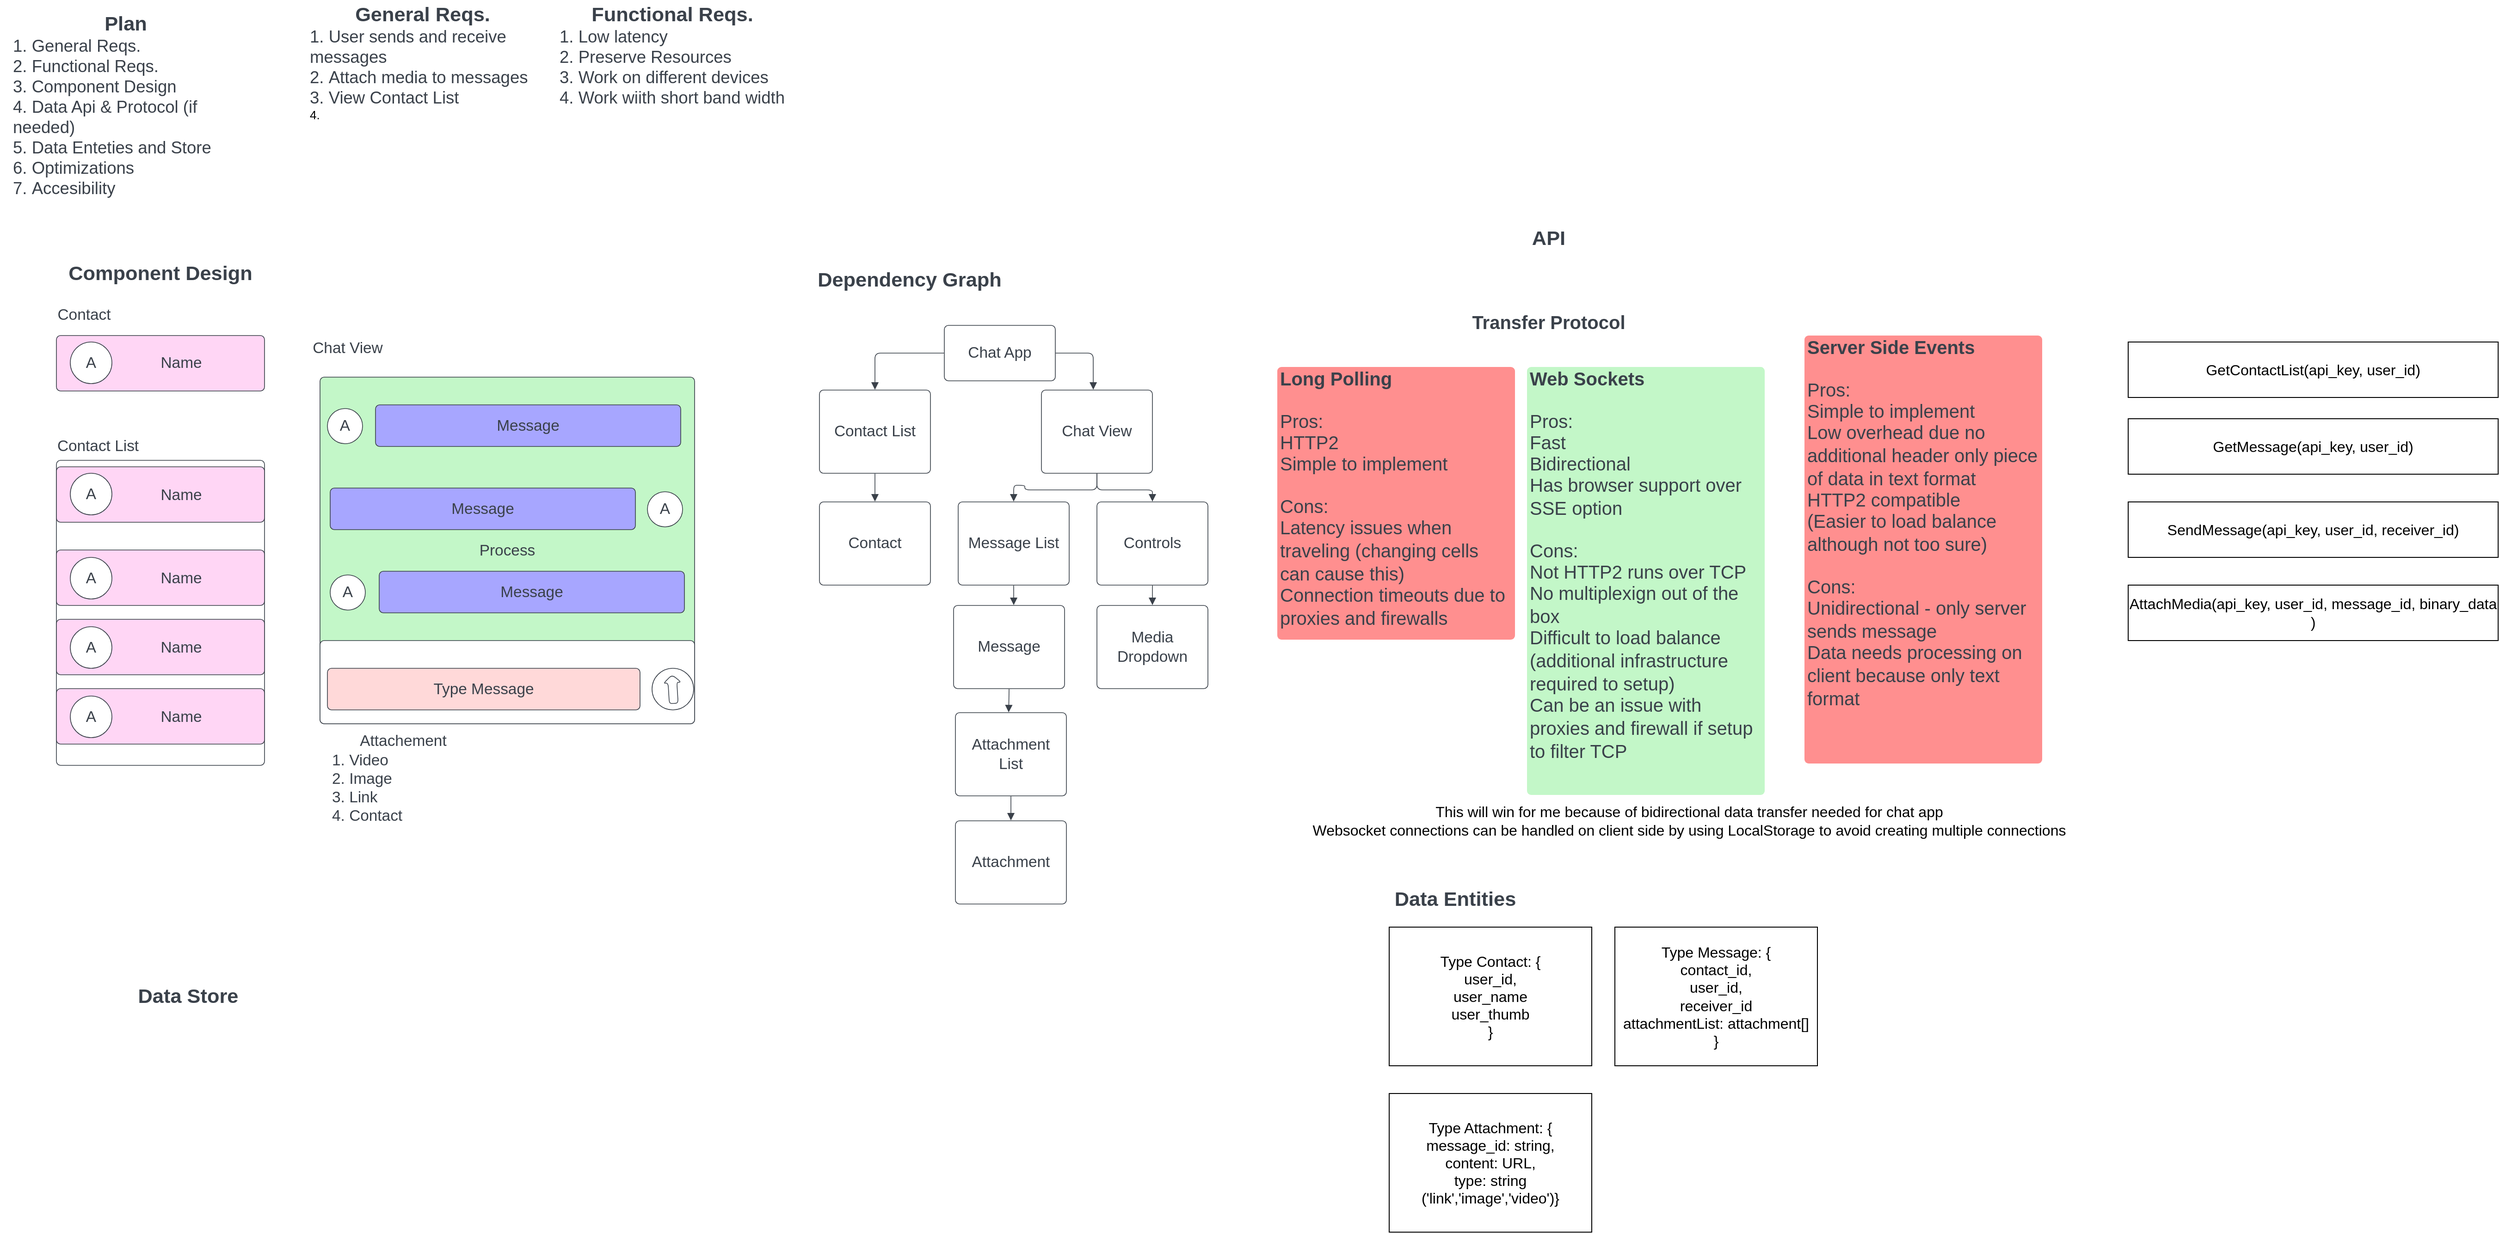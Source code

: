 <mxfile version="17.1.3" type="github">
  <diagram id="mJeHE6903f5zvkGemkWo" name="Page-1">
    <mxGraphModel dx="1038" dy="1679" grid="1" gridSize="10" guides="1" tooltips="1" connect="1" arrows="1" fold="1" page="1" pageScale="1" pageWidth="850" pageHeight="1100" math="0" shadow="0">
      <root>
        <mxCell id="0" />
        <mxCell id="1" parent="0" />
        <UserObject label="&lt;div style=&quot;display: flex; justify-content: center; text-align: center; align-items: baseline; font-size: 0; line-height: 1.25;margin-top: -2px;&quot;&gt;&lt;span&gt;&lt;span style=&quot;font-size:21.7px;color:#3a414a;font-weight: bold;&quot;&gt;Plan&#xa;&lt;/span&gt;&lt;/span&gt;&lt;/div&gt;&lt;ol style=&quot;margin: 0px; padding-left: 10px;list-style-position: inside; list-style-type:decimal&quot;&gt;&lt;li style=&quot;text-align:left;color:#3a414a;font-size:18.3px;&quot;&gt;&lt;span style=&quot;margin-left: 0px;margin-top: -2px;&quot;&gt;&lt;span style=&quot;font-size:13px;color:#3a414a;&quot;&gt;&lt;span style=&quot;font-size:18.3px;color:#3a414a;&quot;&gt;General Reqs.&lt;/span&gt;&lt;/span&gt;&lt;/span&gt;&lt;/li&gt;&lt;li style=&quot;text-align:left;color:#3a414a;font-size:18.3px;&quot;&gt;&lt;span style=&quot;margin-left: 0px;margin-top: -2px;&quot;&gt;&lt;span style=&quot;font-size:18.3px;color:#3a414a;&quot;&gt;Functional Reqs.&lt;/span&gt;&lt;/span&gt;&lt;/li&gt;&lt;li style=&quot;text-align:left;color:#3a414a;font-size:18.3px;&quot;&gt;&lt;span style=&quot;margin-left: 0px;margin-top: -2px;&quot;&gt;&lt;span style=&quot;font-size:18.3px;color:#3a414a;&quot;&gt;Component Design&lt;/span&gt;&lt;/span&gt;&lt;/li&gt;&lt;li style=&quot;text-align:left;color:#3a414a;font-size:18.3px;&quot;&gt;&lt;span style=&quot;margin-left: 0px;margin-top: -2px;&quot;&gt;&lt;span style=&quot;font-size:18.3px;color:#3a414a;&quot;&gt;Data Api &amp; Protocol (if needed)&lt;/span&gt;&lt;/span&gt;&lt;/li&gt;&lt;li style=&quot;text-align:left;color:#3a414a;font-size:18.3px;&quot;&gt;&lt;span style=&quot;margin-left: 0px;margin-top: -2px;&quot;&gt;&lt;span style=&quot;font-size:18.3px;color:#3a414a;&quot;&gt;Data Enteties and Store&lt;/span&gt;&lt;/span&gt;&lt;/li&gt;&lt;li style=&quot;text-align:left;color:#3a414a;font-size:18.3px;&quot;&gt;&lt;span style=&quot;margin-left: 0px;margin-top: -2px;&quot;&gt;&lt;span style=&quot;font-size:18.3px;color:#3a414a;&quot;&gt;Optimizations&lt;/span&gt;&lt;/span&gt;&lt;/li&gt;&lt;li style=&quot;text-align:left;color:#3a414a;font-size:18.3px;&quot;&gt;&lt;span style=&quot;margin-left: 0px;margin-top: -2px;&quot;&gt;&lt;span style=&quot;font-size:18.3px;color:#3a414a;&quot;&gt;Accesibility&lt;/span&gt;&lt;/span&gt;&lt;/li&gt;&lt;/ol&gt;" lucidchartObjectId="5Tw3l4FE-mBo" id="cDemqasdREpcubO9XONB-1">
          <mxCell style="html=1;overflow=block;blockSpacing=1;whiteSpace=wrap;fontSize=13;spacing=3.8;verticalAlign=top;strokeOpacity=0;fillOpacity=0;rounded=1;absoluteArcSize=1;arcSize=9;fillColor=#ffffff;strokeWidth=0.8;" vertex="1" parent="1">
            <mxGeometry y="8" width="270" height="247" as="geometry" />
          </mxCell>
        </UserObject>
        <UserObject label="&lt;div style=&quot;display: flex; justify-content: center; text-align: center; align-items: baseline; font-size: 0; line-height: 1.25;margin-top: -2px;&quot;&gt;&lt;span&gt;&lt;span style=&quot;font-size:21.7px;color:#3a414a;font-weight: bold;&quot;&gt;General Reqs.&#xa;&lt;/span&gt;&lt;/span&gt;&lt;/div&gt;&lt;ol style=&quot;margin: 0px; padding-left: 10px;list-style-position: inside; list-style-type:decimal&quot;&gt;&lt;li style=&quot;text-align:left;color:#3a414a;font-size:18.3px;&quot;&gt;&lt;span style=&quot;margin-left: 0px;margin-top: -2px;&quot;&gt;&lt;span style=&quot;font-size:13px;color:#3a414a;&quot;&gt;&lt;span style=&quot;font-size:18.3px;color:#3a414a;&quot;&gt;User sends and receive messages&lt;/span&gt;&lt;/span&gt;&lt;/span&gt;&lt;/li&gt;&lt;li style=&quot;text-align:left;color:#3a414a;font-size:18.3px;&quot;&gt;&lt;span style=&quot;margin-left: 0px;margin-top: -2px;&quot;&gt;&lt;span style=&quot;font-size:18.3px;color:#3a414a;&quot;&gt;Attach media to messages&lt;/span&gt;&lt;/span&gt;&lt;/li&gt;&lt;li style=&quot;text-align:left;color:#3a414a;font-size:18.3px;&quot;&gt;&lt;span style=&quot;margin-left: 0px;margin-top: -2px;&quot;&gt;&lt;span style=&quot;font-size:18.3px;color:#3a414a;&quot;&gt;View Contact List&lt;/span&gt;&lt;/span&gt;&lt;/li&gt;&lt;li style=&quot;text-align:left;&quot;&gt;&lt;span style=&quot;margin-left: 0px;margin-top: -2px;&quot;&gt;&lt;/span&gt;&lt;/li&gt;&lt;/ol&gt;" lucidchartObjectId="iWw3.i0hQzK9" id="cDemqasdREpcubO9XONB-2">
          <mxCell style="html=1;overflow=block;blockSpacing=1;whiteSpace=wrap;fontSize=13;spacing=3.8;verticalAlign=top;strokeOpacity=0;fillOpacity=0;rounded=1;absoluteArcSize=1;arcSize=9;fillColor=#ffffff;strokeWidth=0.8;" vertex="1" parent="1">
            <mxGeometry x="321" y="-2" width="270" height="152" as="geometry" />
          </mxCell>
        </UserObject>
        <UserObject label="&lt;div style=&quot;display: flex; justify-content: center; text-align: center; align-items: baseline; font-size: 0; line-height: 1.25;margin-top: -2px;&quot;&gt;&lt;span&gt;&lt;span style=&quot;font-size:21.7px;color:#3a414a;font-weight: bold;&quot;&gt;Functional Reqs.&#xa;&lt;/span&gt;&lt;/span&gt;&lt;/div&gt;&lt;ol style=&quot;margin: 0px; padding-left: 10px;list-style-position: inside; list-style-type:decimal&quot;&gt;&lt;li style=&quot;text-align:left;color:#3a414a;font-size:18.3px;&quot;&gt;&lt;span style=&quot;margin-left: 0px;margin-top: -2px;&quot;&gt;&lt;span style=&quot;font-size:13px;color:#3a414a;&quot;&gt;&lt;span style=&quot;font-size:18.3px;color:#3a414a;&quot;&gt;Low latency&lt;/span&gt;&lt;/span&gt;&lt;/span&gt;&lt;/li&gt;&lt;li style=&quot;text-align:left;color:#3a414a;font-size:18.3px;&quot;&gt;&lt;span style=&quot;margin-left: 0px;margin-top: -2px;&quot;&gt;&lt;span style=&quot;font-size:18.3px;color:#3a414a;&quot;&gt;Preserve Resources&lt;/span&gt;&lt;/span&gt;&lt;/li&gt;&lt;li style=&quot;text-align:left;color:#3a414a;font-size:18.3px;&quot;&gt;&lt;span style=&quot;margin-left: 0px;margin-top: -2px;&quot;&gt;&lt;span style=&quot;font-size:18.3px;color:#3a414a;&quot;&gt;Work on different devices&lt;/span&gt;&lt;/span&gt;&lt;/li&gt;&lt;li style=&quot;text-align:left;color:#3a414a;font-size:18.3px;&quot;&gt;&lt;span style=&quot;margin-left: 0px;margin-top: -2px;&quot;&gt;&lt;span style=&quot;font-size:18.3px;color:#3a414a;&quot;&gt;Work wiith short band width&lt;/span&gt;&lt;/span&gt;&lt;/li&gt;&lt;/ol&gt;" lucidchartObjectId="T4w3lToA7GNY" id="cDemqasdREpcubO9XONB-3">
          <mxCell style="html=1;overflow=block;blockSpacing=1;whiteSpace=wrap;fontSize=13;spacing=3.8;verticalAlign=top;strokeOpacity=0;fillOpacity=0;rounded=1;absoluteArcSize=1;arcSize=9;fillColor=#ffffff;strokeWidth=0.8;" vertex="1" parent="1">
            <mxGeometry x="591" y="-2" width="270" height="121" as="geometry" />
          </mxCell>
        </UserObject>
        <UserObject label="Component Design" lucidchartObjectId="A6w3L0WtSExC" id="cDemqasdREpcubO9XONB-4">
          <mxCell style="html=1;overflow=block;blockSpacing=1;whiteSpace=wrap;fontSize=21.7;fontColor=#3a414a;fontStyle=1;spacing=3.8;strokeOpacity=0;fillOpacity=0;rounded=1;absoluteArcSize=1;arcSize=9;fillColor=#ffffff;strokeWidth=0.8;" vertex="1" parent="1">
            <mxGeometry y="263" width="345" height="60" as="geometry" />
          </mxCell>
        </UserObject>
        <UserObject label="" lucidchartObjectId="k7w3.76p3m5Z" id="cDemqasdREpcubO9XONB-5">
          <mxCell style="html=1;overflow=block;blockSpacing=1;whiteSpace=wrap;fontSize=13;spacing=3.8;strokeColor=#3a414a;strokeOpacity=100;rounded=1;absoluteArcSize=1;arcSize=9;strokeWidth=0.8;" vertex="1" parent="1">
            <mxGeometry x="60" y="495" width="225" height="330" as="geometry" />
          </mxCell>
        </UserObject>
        <UserObject label="" lucidchartObjectId="u7w3qoYrX5St" id="cDemqasdREpcubO9XONB-6">
          <mxCell style="html=1;overflow=block;blockSpacing=1;whiteSpace=wrap;fontSize=13;spacing=3.8;strokeColor=#3a414a;strokeOpacity=100;fillOpacity=100;rounded=1;absoluteArcSize=1;arcSize=9;fillColor=#ffd6f5;strokeWidth=0.8;" vertex="1" parent="1">
            <mxGeometry x="60" y="360" width="225" height="60" as="geometry" />
          </mxCell>
        </UserObject>
        <UserObject label="Contact" lucidchartObjectId="T7w3FvoGSyZc" id="cDemqasdREpcubO9XONB-7">
          <mxCell style="html=1;overflow=block;blockSpacing=1;whiteSpace=wrap;fontSize=16.7;fontColor=#3a414a;spacing=3.8;strokeOpacity=0;fillOpacity=0;rounded=1;absoluteArcSize=1;arcSize=9;fillColor=#ffffff;strokeWidth=0.8;" vertex="1" parent="1">
            <mxGeometry y="315" width="180" height="45" as="geometry" />
          </mxCell>
        </UserObject>
        <UserObject label="A" lucidchartObjectId="97w3qIEd5SzZ" id="cDemqasdREpcubO9XONB-8">
          <mxCell style="html=1;overflow=block;blockSpacing=1;whiteSpace=wrap;ellipse;fontSize=16.7;fontColor=#3a414a;spacing=3.8;strokeColor=#3a414a;strokeOpacity=100;rounded=1;absoluteArcSize=1;arcSize=9;strokeWidth=0.8;" vertex="1" parent="1">
            <mxGeometry x="75" y="367" width="45" height="45" as="geometry" />
          </mxCell>
        </UserObject>
        <UserObject label="Name" lucidchartObjectId="g8w3KdS8mPbn" id="cDemqasdREpcubO9XONB-9">
          <mxCell style="html=1;overflow=block;blockSpacing=1;whiteSpace=wrap;fontSize=16.7;fontColor=#3a414a;spacing=3.8;strokeOpacity=0;fillOpacity=0;rounded=1;absoluteArcSize=1;arcSize=9;fillColor=#ffffff;strokeWidth=0.8;" vertex="1" parent="1">
            <mxGeometry x="105" y="367" width="180" height="45" as="geometry" />
          </mxCell>
        </UserObject>
        <UserObject label="" lucidchartObjectId="Z8w31m2PdR6e" id="cDemqasdREpcubO9XONB-10">
          <mxCell style="html=1;overflow=block;blockSpacing=1;whiteSpace=wrap;fontSize=13;spacing=3.8;strokeColor=#3a414a;strokeOpacity=100;fillOpacity=100;rounded=1;absoluteArcSize=1;arcSize=9;fillColor=#ffd6f5;strokeWidth=0.8;" vertex="1" parent="1">
            <mxGeometry x="60" y="502" width="225" height="60" as="geometry" />
          </mxCell>
        </UserObject>
        <UserObject label="A" lucidchartObjectId="Z8w3LRMmR6du" id="cDemqasdREpcubO9XONB-11">
          <mxCell style="html=1;overflow=block;blockSpacing=1;whiteSpace=wrap;ellipse;fontSize=16.7;fontColor=#3a414a;spacing=3.8;strokeColor=#3a414a;strokeOpacity=100;rounded=1;absoluteArcSize=1;arcSize=9;strokeWidth=0.8;" vertex="1" parent="1">
            <mxGeometry x="75" y="509" width="45" height="45" as="geometry" />
          </mxCell>
        </UserObject>
        <UserObject label="Name" lucidchartObjectId="Z8w37uu27EDk" id="cDemqasdREpcubO9XONB-12">
          <mxCell style="html=1;overflow=block;blockSpacing=1;whiteSpace=wrap;fontSize=16.7;fontColor=#3a414a;spacing=3.8;strokeOpacity=0;fillOpacity=0;rounded=1;absoluteArcSize=1;arcSize=9;fillColor=#ffffff;strokeWidth=0.8;" vertex="1" parent="1">
            <mxGeometry x="105" y="510" width="180" height="45" as="geometry" />
          </mxCell>
        </UserObject>
        <UserObject label="" lucidchartObjectId="28w3h1lE_b8V" id="cDemqasdREpcubO9XONB-13">
          <mxCell style="html=1;overflow=block;blockSpacing=1;whiteSpace=wrap;fontSize=13;spacing=3.8;strokeColor=#3a414a;strokeOpacity=100;fillOpacity=100;rounded=1;absoluteArcSize=1;arcSize=9;fillColor=#ffd6f5;strokeWidth=0.8;" vertex="1" parent="1">
            <mxGeometry x="60" y="592" width="225" height="60" as="geometry" />
          </mxCell>
        </UserObject>
        <UserObject label="A" lucidchartObjectId="28w380nMNbdE" id="cDemqasdREpcubO9XONB-14">
          <mxCell style="html=1;overflow=block;blockSpacing=1;whiteSpace=wrap;ellipse;fontSize=16.7;fontColor=#3a414a;spacing=3.8;strokeColor=#3a414a;strokeOpacity=100;rounded=1;absoluteArcSize=1;arcSize=9;strokeWidth=0.8;" vertex="1" parent="1">
            <mxGeometry x="75" y="600" width="45" height="45" as="geometry" />
          </mxCell>
        </UserObject>
        <UserObject label="Name" lucidchartObjectId="28w3oWLufqrs" id="cDemqasdREpcubO9XONB-15">
          <mxCell style="html=1;overflow=block;blockSpacing=1;whiteSpace=wrap;fontSize=16.7;fontColor=#3a414a;spacing=3.8;strokeOpacity=0;fillOpacity=0;rounded=1;absoluteArcSize=1;arcSize=9;fillColor=#ffffff;strokeWidth=0.8;" vertex="1" parent="1">
            <mxGeometry x="105" y="600" width="180" height="45" as="geometry" />
          </mxCell>
        </UserObject>
        <UserObject label="" lucidchartObjectId="88w3BR2ksolW" id="cDemqasdREpcubO9XONB-16">
          <mxCell style="html=1;overflow=block;blockSpacing=1;whiteSpace=wrap;fontSize=13;spacing=3.8;strokeColor=#3a414a;strokeOpacity=100;fillOpacity=100;rounded=1;absoluteArcSize=1;arcSize=9;fillColor=#ffd6f5;strokeWidth=0.8;" vertex="1" parent="1">
            <mxGeometry x="60" y="667" width="225" height="60" as="geometry" />
          </mxCell>
        </UserObject>
        <UserObject label="A" lucidchartObjectId="88w351zGM.cI" id="cDemqasdREpcubO9XONB-17">
          <mxCell style="html=1;overflow=block;blockSpacing=1;whiteSpace=wrap;ellipse;fontSize=16.7;fontColor=#3a414a;spacing=3.8;strokeColor=#3a414a;strokeOpacity=100;rounded=1;absoluteArcSize=1;arcSize=9;strokeWidth=0.8;" vertex="1" parent="1">
            <mxGeometry x="75" y="675" width="45" height="45" as="geometry" />
          </mxCell>
        </UserObject>
        <UserObject label="Name" lucidchartObjectId="88w3fudAiOk-" id="cDemqasdREpcubO9XONB-18">
          <mxCell style="html=1;overflow=block;blockSpacing=1;whiteSpace=wrap;fontSize=16.7;fontColor=#3a414a;spacing=3.8;strokeOpacity=0;fillOpacity=0;rounded=1;absoluteArcSize=1;arcSize=9;fillColor=#ffffff;strokeWidth=0.8;" vertex="1" parent="1">
            <mxGeometry x="105" y="675" width="180" height="45" as="geometry" />
          </mxCell>
        </UserObject>
        <UserObject label="" lucidchartObjectId="~8w3zQjt~rSl" id="cDemqasdREpcubO9XONB-19">
          <mxCell style="html=1;overflow=block;blockSpacing=1;whiteSpace=wrap;fontSize=13;spacing=3.8;strokeColor=#3a414a;strokeOpacity=100;fillOpacity=100;rounded=1;absoluteArcSize=1;arcSize=9;fillColor=#ffd6f5;strokeWidth=0.8;" vertex="1" parent="1">
            <mxGeometry x="60" y="742" width="225" height="60" as="geometry" />
          </mxCell>
        </UserObject>
        <UserObject label="A" lucidchartObjectId="~8w3C3C~RXRM" id="cDemqasdREpcubO9XONB-20">
          <mxCell style="html=1;overflow=block;blockSpacing=1;whiteSpace=wrap;ellipse;fontSize=16.7;fontColor=#3a414a;spacing=3.8;strokeColor=#3a414a;strokeOpacity=100;rounded=1;absoluteArcSize=1;arcSize=9;strokeWidth=0.8;" vertex="1" parent="1">
            <mxGeometry x="75" y="750" width="45" height="45" as="geometry" />
          </mxCell>
        </UserObject>
        <UserObject label="Name" lucidchartObjectId="~8w3Z-4Kx0ZH" id="cDemqasdREpcubO9XONB-21">
          <mxCell style="html=1;overflow=block;blockSpacing=1;whiteSpace=wrap;fontSize=16.7;fontColor=#3a414a;spacing=3.8;strokeOpacity=0;fillOpacity=0;rounded=1;absoluteArcSize=1;arcSize=9;fillColor=#ffffff;strokeWidth=0.8;" vertex="1" parent="1">
            <mxGeometry x="105" y="750" width="180" height="45" as="geometry" />
          </mxCell>
        </UserObject>
        <UserObject label="Contact List" lucidchartObjectId="A9w3vNdUlxhO" id="cDemqasdREpcubO9XONB-22">
          <mxCell style="html=1;overflow=block;blockSpacing=1;whiteSpace=wrap;fontSize=16.7;fontColor=#3a414a;spacing=3.8;strokeOpacity=0;fillOpacity=0;rounded=1;absoluteArcSize=1;arcSize=9;fillColor=#ffffff;strokeWidth=0.8;" vertex="1" parent="1">
            <mxGeometry x="15" y="457" width="180" height="45" as="geometry" />
          </mxCell>
        </UserObject>
        <UserObject label="Chat View&#xa;" lucidchartObjectId="X9w3_pZQblnY" id="cDemqasdREpcubO9XONB-23">
          <mxCell style="html=1;overflow=block;blockSpacing=1;whiteSpace=wrap;fontSize=16.7;fontColor=#3a414a;spacing=3.8;strokeOpacity=0;fillOpacity=0;rounded=1;absoluteArcSize=1;arcSize=9;fillColor=#ffffff;strokeWidth=0.8;" vertex="1" parent="1">
            <mxGeometry x="285" y="360" width="180" height="48" as="geometry" />
          </mxCell>
        </UserObject>
        <UserObject label="Process" lucidchartObjectId="c-w3CCG8r53h" id="cDemqasdREpcubO9XONB-24">
          <mxCell style="html=1;overflow=block;blockSpacing=1;whiteSpace=wrap;fontSize=16.7;fontColor=#3a414a;spacing=9;strokeColor=#3a414a;strokeOpacity=100;fillOpacity=100;rounded=1;absoluteArcSize=1;arcSize=9;fillColor=#c3f7c8;strokeWidth=0.8;" vertex="1" parent="1">
            <mxGeometry x="345" y="405" width="405" height="375" as="geometry" />
          </mxCell>
        </UserObject>
        <UserObject label="Message" lucidchartObjectId="o-w3cpiS3oCU" id="cDemqasdREpcubO9XONB-25">
          <mxCell style="html=1;overflow=block;blockSpacing=1;whiteSpace=wrap;fontSize=16.7;fontColor=#3a414a;spacing=9;strokeColor=#3a414a;strokeOpacity=100;fillOpacity=100;rounded=1;absoluteArcSize=1;arcSize=9;fillColor=#a7a6ff;strokeWidth=0.8;" vertex="1" parent="1">
            <mxGeometry x="405" y="435" width="330" height="45" as="geometry" />
          </mxCell>
        </UserObject>
        <UserObject label="A" lucidchartObjectId="H-w3~3DTxydS" id="cDemqasdREpcubO9XONB-26">
          <mxCell style="html=1;overflow=block;blockSpacing=1;whiteSpace=wrap;ellipse;fontSize=16.7;fontColor=#3a414a;spacing=3.8;strokeColor=#3a414a;strokeOpacity=100;rounded=1;absoluteArcSize=1;arcSize=9;strokeWidth=0.8;" vertex="1" parent="1">
            <mxGeometry x="353" y="439" width="38" height="38" as="geometry" />
          </mxCell>
        </UserObject>
        <UserObject label="Process" lucidchartObjectId="Y-w3cFJJqCVJ" id="cDemqasdREpcubO9XONB-27">
          <mxCell style="html=1;overflow=block;blockSpacing=1;whiteSpace=wrap;fontSize=16.7;fontColor=#3a414a;spacing=9;strokeColor=#3a414a;strokeOpacity=100;rounded=1;absoluteArcSize=1;arcSize=9;strokeWidth=0.8;" vertex="1" parent="1">
            <mxGeometry x="345" y="690" width="405" height="90" as="geometry" />
          </mxCell>
        </UserObject>
        <UserObject label="Type Message" lucidchartObjectId="9-w3oq~T8s5f" id="cDemqasdREpcubO9XONB-28">
          <mxCell style="html=1;overflow=block;blockSpacing=1;whiteSpace=wrap;fontSize=16.7;fontColor=#3a414a;spacing=9;strokeColor=#3a414a;strokeOpacity=100;fillOpacity=100;rounded=1;absoluteArcSize=1;arcSize=9;fillColor=#ffd9d9;strokeWidth=0.8;" vertex="1" parent="1">
            <mxGeometry x="353" y="720" width="338" height="45" as="geometry" />
          </mxCell>
        </UserObject>
        <UserObject label="" lucidchartObjectId="v_w35wJYlQ6h" id="cDemqasdREpcubO9XONB-29">
          <mxCell style="html=1;overflow=block;blockSpacing=1;whiteSpace=wrap;ellipse;fontSize=13;spacing=3.8;strokeColor=#3a414a;strokeOpacity=100;rounded=1;absoluteArcSize=1;arcSize=9;strokeWidth=0.8;" vertex="1" parent="1">
            <mxGeometry x="704" y="720" width="45" height="45" as="geometry" />
          </mxCell>
        </UserObject>
        <mxCell id="cDemqasdREpcubO9XONB-30" value="" style="shape=singleArrow;arrowWidth=0.5;arrowSize=0.276;whiteSpace=wrap;fontSize=13;spacing=3.8;strokeColor=#3a414a;strokeOpacity=100;rounded=1;absoluteArcSize=1;arcSize=9;rotation=-93.518;strokeWidth=0.8;html=1;" vertex="1" parent="1">
          <mxGeometry x="711" y="733" width="31" height="19" as="geometry" />
        </mxCell>
        <UserObject label="Message" lucidchartObjectId="g.w31.f4qveK" id="cDemqasdREpcubO9XONB-31">
          <mxCell style="html=1;overflow=block;blockSpacing=1;whiteSpace=wrap;fontSize=16.7;fontColor=#3a414a;spacing=9;strokeColor=#3a414a;strokeOpacity=100;fillOpacity=100;rounded=1;absoluteArcSize=1;arcSize=9;fillColor=#a7a6ff;strokeWidth=0.8;" vertex="1" parent="1">
            <mxGeometry x="356" y="525" width="330" height="45" as="geometry" />
          </mxCell>
        </UserObject>
        <UserObject label="Message" lucidchartObjectId="q.w3ywuAsCXj" id="cDemqasdREpcubO9XONB-32">
          <mxCell style="html=1;overflow=block;blockSpacing=1;whiteSpace=wrap;fontSize=16.7;fontColor=#3a414a;spacing=9;strokeColor=#3a414a;strokeOpacity=100;fillOpacity=100;rounded=1;absoluteArcSize=1;arcSize=9;fillColor=#a7a6ff;strokeWidth=0.8;" vertex="1" parent="1">
            <mxGeometry x="409" y="615" width="330" height="45" as="geometry" />
          </mxCell>
        </UserObject>
        <UserObject label="A" lucidchartObjectId="q.w3u3.ayiGn" id="cDemqasdREpcubO9XONB-33">
          <mxCell style="html=1;overflow=block;blockSpacing=1;whiteSpace=wrap;ellipse;fontSize=16.7;fontColor=#3a414a;spacing=3.8;strokeColor=#3a414a;strokeOpacity=100;rounded=1;absoluteArcSize=1;arcSize=9;strokeWidth=0.8;" vertex="1" parent="1">
            <mxGeometry x="356" y="619" width="38" height="38" as="geometry" />
          </mxCell>
        </UserObject>
        <UserObject label="A" lucidchartObjectId="x.w3qeyV_Gl7" id="cDemqasdREpcubO9XONB-34">
          <mxCell style="html=1;overflow=block;blockSpacing=1;whiteSpace=wrap;ellipse;fontSize=16.7;fontColor=#3a414a;spacing=3.8;strokeColor=#3a414a;strokeOpacity=100;rounded=1;absoluteArcSize=1;arcSize=9;strokeWidth=0.8;" vertex="1" parent="1">
            <mxGeometry x="699" y="529" width="38" height="38" as="geometry" />
          </mxCell>
        </UserObject>
        <UserObject label="&lt;div style=&quot;display: flex; justify-content: center; text-align: center; align-items: baseline; font-size: 0; line-height: 1.25;margin-top: -2px;&quot;&gt;&lt;span&gt;&lt;span style=&quot;font-size:16.7px;color:#3a414a;&quot;&gt;Attachement&#xa;&lt;/span&gt;&lt;/span&gt;&lt;/div&gt;&lt;ol style=&quot;margin: 0px; padding-left: 10px;list-style-position: inside; list-style-type:decimal&quot;&gt;&lt;li style=&quot;text-align:left;color:#3a414a;font-size:16.7px;&quot;&gt;&lt;span style=&quot;margin-left: 0px;margin-top: -2px;&quot;&gt;&lt;span style=&quot;font-size:16.7px;color:#3a414a;&quot;&gt;Video&lt;/span&gt;&lt;/span&gt;&lt;/li&gt;&lt;li style=&quot;text-align:left;color:#3a414a;font-size:16.7px;&quot;&gt;&lt;span style=&quot;margin-left: 0px;margin-top: -2px;&quot;&gt;&lt;span style=&quot;font-size:16.7px;color:#3a414a;&quot;&gt;Image&lt;/span&gt;&lt;/span&gt;&lt;/li&gt;&lt;li style=&quot;text-align:left;color:#3a414a;font-size:16.7px;&quot;&gt;&lt;span style=&quot;margin-left: 0px;margin-top: -2px;&quot;&gt;&lt;span style=&quot;font-size:16.7px;color:#3a414a;&quot;&gt;Link&lt;/span&gt;&lt;/span&gt;&lt;/li&gt;&lt;li style=&quot;text-align:left;color:#3a414a;font-size:16.7px;&quot;&gt;&lt;span style=&quot;margin-left: 0px;margin-top: -2px;&quot;&gt;&lt;span style=&quot;font-size:16.7px;color:#3a414a;&quot;&gt;Contact&lt;/span&gt;&lt;/span&gt;&lt;/li&gt;&lt;/ol&gt;" lucidchartObjectId="B~w3wWtjUQ72" id="cDemqasdREpcubO9XONB-35">
          <mxCell style="html=1;overflow=block;blockSpacing=1;whiteSpace=wrap;fontSize=13;spacing=3.8;strokeOpacity=0;fillOpacity=0;rounded=1;absoluteArcSize=1;arcSize=9;fillColor=#ffffff;strokeWidth=0.8;" vertex="1" parent="1">
            <mxGeometry x="345" y="780" width="180" height="120" as="geometry" />
          </mxCell>
        </UserObject>
        <UserObject label="Dependency Graph" lucidchartObjectId="Jax3eekUsXXG" id="cDemqasdREpcubO9XONB-36">
          <mxCell style="html=1;overflow=block;blockSpacing=1;whiteSpace=wrap;fontSize=21.7;fontColor=#3a414a;fontStyle=1;spacing=3.8;strokeOpacity=0;fillOpacity=0;rounded=1;absoluteArcSize=1;arcSize=9;fillColor=#ffffff;strokeWidth=0.8;" vertex="1" parent="1">
            <mxGeometry x="810" y="270" width="345" height="60" as="geometry" />
          </mxCell>
        </UserObject>
        <UserObject label="Chat App" lucidchartObjectId="cbx3xrxGRcs6" id="cDemqasdREpcubO9XONB-37">
          <mxCell style="html=1;overflow=block;blockSpacing=1;whiteSpace=wrap;fontSize=16.7;fontColor=#3a414a;spacing=9;strokeColor=#3a414a;strokeOpacity=100;rounded=1;absoluteArcSize=1;arcSize=9;strokeWidth=0.8;" vertex="1" parent="1">
            <mxGeometry x="1020" y="349" width="120" height="60" as="geometry" />
          </mxCell>
        </UserObject>
        <UserObject label="Contact List" lucidchartObjectId="wbx3Tj220WIr" id="cDemqasdREpcubO9XONB-38">
          <mxCell style="html=1;overflow=block;blockSpacing=1;whiteSpace=wrap;fontSize=16.7;fontColor=#3a414a;spacing=9;strokeColor=#3a414a;strokeOpacity=100;rounded=1;absoluteArcSize=1;arcSize=9;strokeWidth=0.8;" vertex="1" parent="1">
            <mxGeometry x="885" y="419" width="120" height="90" as="geometry" />
          </mxCell>
        </UserObject>
        <UserObject label="Chat View" lucidchartObjectId="Fbx31Ks8gnnX" id="cDemqasdREpcubO9XONB-39">
          <mxCell style="html=1;overflow=block;blockSpacing=1;whiteSpace=wrap;fontSize=16.7;fontColor=#3a414a;spacing=9;strokeColor=#3a414a;strokeOpacity=100;rounded=1;absoluteArcSize=1;arcSize=9;strokeWidth=0.8;" vertex="1" parent="1">
            <mxGeometry x="1125" y="419" width="120" height="90" as="geometry" />
          </mxCell>
        </UserObject>
        <UserObject label="Contact" lucidchartObjectId="Tbx3~dk7mq4X" id="cDemqasdREpcubO9XONB-40">
          <mxCell style="html=1;overflow=block;blockSpacing=1;whiteSpace=wrap;fontSize=16.7;fontColor=#3a414a;spacing=9;strokeColor=#3a414a;strokeOpacity=100;rounded=1;absoluteArcSize=1;arcSize=9;strokeWidth=0.8;" vertex="1" parent="1">
            <mxGeometry x="885" y="540" width="120" height="90" as="geometry" />
          </mxCell>
        </UserObject>
        <UserObject label="" lucidchartObjectId="5bx3Unc1OTHF" id="cDemqasdREpcubO9XONB-41">
          <mxCell style="html=1;jettySize=18;whiteSpace=wrap;overflow=block;blockSpacing=1;fontSize=13;strokeColor=#3a414a;strokeOpacity=100;strokeWidth=0.8;rounded=1;arcSize=12;edgeStyle=orthogonalEdgeStyle;startArrow=none;endArrow=block;endFill=1;exitX=-0.003;exitY=0.5;exitPerimeter=0;entryX=0.5;entryY=-0.004;entryPerimeter=0;" edge="1" parent="1" source="cDemqasdREpcubO9XONB-37" target="cDemqasdREpcubO9XONB-38">
            <mxGeometry width="100" height="100" relative="1" as="geometry">
              <Array as="points" />
            </mxGeometry>
          </mxCell>
        </UserObject>
        <UserObject label="" lucidchartObjectId="7bx3X6Idb-TC" id="cDemqasdREpcubO9XONB-42">
          <mxCell style="html=1;jettySize=18;whiteSpace=wrap;overflow=block;blockSpacing=1;fontSize=13;strokeColor=#3a414a;strokeOpacity=100;strokeWidth=0.8;rounded=1;arcSize=12;edgeStyle=orthogonalEdgeStyle;startArrow=none;endArrow=block;endFill=1;exitX=0.5;exitY=1.004;exitPerimeter=0;entryX=0.5;entryY=-0.004;entryPerimeter=0;" edge="1" parent="1" source="cDemqasdREpcubO9XONB-38" target="cDemqasdREpcubO9XONB-40">
            <mxGeometry width="100" height="100" relative="1" as="geometry">
              <Array as="points" />
            </mxGeometry>
          </mxCell>
        </UserObject>
        <UserObject label="" lucidchartObjectId="_bx3jWxR.v2T" id="cDemqasdREpcubO9XONB-43">
          <mxCell style="html=1;jettySize=18;whiteSpace=wrap;overflow=block;blockSpacing=1;fontSize=13;strokeColor=#3a414a;strokeOpacity=100;strokeWidth=0.8;rounded=1;arcSize=12;edgeStyle=orthogonalEdgeStyle;startArrow=none;endArrow=block;endFill=1;exitX=1.003;exitY=0.5;exitPerimeter=0;entryX=0.467;entryY=-0.004;entryPerimeter=0;" edge="1" parent="1" source="cDemqasdREpcubO9XONB-37" target="cDemqasdREpcubO9XONB-39">
            <mxGeometry width="100" height="100" relative="1" as="geometry">
              <Array as="points" />
            </mxGeometry>
          </mxCell>
        </UserObject>
        <UserObject label="Message List" lucidchartObjectId="ycx3dVAtZUuV" id="cDemqasdREpcubO9XONB-44">
          <mxCell style="html=1;overflow=block;blockSpacing=1;whiteSpace=wrap;fontSize=16.7;fontColor=#3a414a;spacing=9;strokeColor=#3a414a;strokeOpacity=100;rounded=1;absoluteArcSize=1;arcSize=9;strokeWidth=0.8;" vertex="1" parent="1">
            <mxGeometry x="1035" y="540" width="120" height="90" as="geometry" />
          </mxCell>
        </UserObject>
        <UserObject label="Message" lucidchartObjectId="Lcx3.eT9uhre" id="cDemqasdREpcubO9XONB-45">
          <mxCell style="html=1;overflow=block;blockSpacing=1;whiteSpace=wrap;fontSize=16.7;fontColor=#3a414a;spacing=9;strokeColor=#3a414a;strokeOpacity=100;rounded=1;absoluteArcSize=1;arcSize=9;strokeWidth=0.8;" vertex="1" parent="1">
            <mxGeometry x="1030" y="652" width="120" height="90" as="geometry" />
          </mxCell>
        </UserObject>
        <UserObject label="" lucidchartObjectId="Scx3nZ_c1cub" id="cDemqasdREpcubO9XONB-46">
          <mxCell style="html=1;jettySize=18;whiteSpace=wrap;overflow=block;blockSpacing=1;fontSize=13;strokeColor=#3a414a;strokeOpacity=100;strokeWidth=0.8;rounded=1;arcSize=12;edgeStyle=orthogonalEdgeStyle;startArrow=none;endArrow=block;endFill=1;exitX=0.5;exitY=1.004;exitPerimeter=0;entryX=0.5;entryY=-0.004;entryPerimeter=0;" edge="1" parent="1" source="cDemqasdREpcubO9XONB-39" target="cDemqasdREpcubO9XONB-44">
            <mxGeometry width="100" height="100" relative="1" as="geometry">
              <Array as="points" />
            </mxGeometry>
          </mxCell>
        </UserObject>
        <UserObject label="" lucidchartObjectId="Vcx3uT-b_A4W" id="cDemqasdREpcubO9XONB-47">
          <mxCell style="html=1;jettySize=18;whiteSpace=wrap;overflow=block;blockSpacing=1;fontSize=13;strokeColor=#3a414a;strokeOpacity=100;strokeWidth=0.8;rounded=1;arcSize=12;edgeStyle=orthogonalEdgeStyle;startArrow=none;endArrow=block;endFill=1;exitX=0.5;exitY=1.004;exitPerimeter=0;entryX=0.542;entryY=-0.004;entryPerimeter=0;" edge="1" parent="1" source="cDemqasdREpcubO9XONB-44" target="cDemqasdREpcubO9XONB-45">
            <mxGeometry width="100" height="100" relative="1" as="geometry">
              <Array as="points" />
            </mxGeometry>
          </mxCell>
        </UserObject>
        <UserObject label="Controls" lucidchartObjectId="vdx3~N81CNQw" id="cDemqasdREpcubO9XONB-48">
          <mxCell style="html=1;overflow=block;blockSpacing=1;whiteSpace=wrap;fontSize=16.7;fontColor=#3a414a;spacing=9;strokeColor=#3a414a;strokeOpacity=100;rounded=1;absoluteArcSize=1;arcSize=9;strokeWidth=0.8;" vertex="1" parent="1">
            <mxGeometry x="1185" y="540" width="120" height="90" as="geometry" />
          </mxCell>
        </UserObject>
        <UserObject label="Media Dropdown" lucidchartObjectId="Edx3ksMblZeB" id="cDemqasdREpcubO9XONB-49">
          <mxCell style="html=1;overflow=block;blockSpacing=1;whiteSpace=wrap;fontSize=16.7;fontColor=#3a414a;spacing=9;strokeColor=#3a414a;strokeOpacity=100;rounded=1;absoluteArcSize=1;arcSize=9;strokeWidth=0.8;" vertex="1" parent="1">
            <mxGeometry x="1185" y="652" width="120" height="90" as="geometry" />
          </mxCell>
        </UserObject>
        <UserObject label="" lucidchartObjectId="Zdx3vK20dsre" id="cDemqasdREpcubO9XONB-50">
          <mxCell style="html=1;jettySize=18;whiteSpace=wrap;overflow=block;blockSpacing=1;fontSize=13;strokeColor=#3a414a;strokeOpacity=100;strokeWidth=0.8;rounded=1;arcSize=12;edgeStyle=orthogonalEdgeStyle;startArrow=none;endArrow=block;endFill=1;exitX=0.5;exitY=1.004;exitPerimeter=0;entryX=0.5;entryY=-0.004;entryPerimeter=0;" edge="1" parent="1" source="cDemqasdREpcubO9XONB-39" target="cDemqasdREpcubO9XONB-48">
            <mxGeometry width="100" height="100" relative="1" as="geometry">
              <Array as="points" />
            </mxGeometry>
          </mxCell>
        </UserObject>
        <UserObject label="" lucidchartObjectId="2dx3yAfRjsiz" id="cDemqasdREpcubO9XONB-51">
          <mxCell style="html=1;jettySize=18;whiteSpace=wrap;overflow=block;blockSpacing=1;fontSize=13;strokeColor=#3a414a;strokeOpacity=100;strokeWidth=0.8;rounded=1;arcSize=12;edgeStyle=orthogonalEdgeStyle;startArrow=none;endArrow=block;endFill=1;exitX=0.5;exitY=1.004;exitPerimeter=0;entryX=0.5;entryY=-0.004;entryPerimeter=0;" edge="1" parent="1" source="cDemqasdREpcubO9XONB-48" target="cDemqasdREpcubO9XONB-49">
            <mxGeometry width="100" height="100" relative="1" as="geometry">
              <Array as="points" />
            </mxGeometry>
          </mxCell>
        </UserObject>
        <UserObject label="Attachment List" lucidchartObjectId="jex3m2W.QxZ5" id="cDemqasdREpcubO9XONB-52">
          <mxCell style="html=1;overflow=block;blockSpacing=1;whiteSpace=wrap;fontSize=16.7;fontColor=#3a414a;spacing=9;strokeColor=#3a414a;strokeOpacity=100;rounded=1;absoluteArcSize=1;arcSize=9;strokeWidth=0.8;" vertex="1" parent="1">
            <mxGeometry x="1032" y="768" width="120" height="90" as="geometry" />
          </mxCell>
        </UserObject>
        <UserObject label="Attachment" lucidchartObjectId="uex3LBYcKYuy" id="cDemqasdREpcubO9XONB-53">
          <mxCell style="html=1;overflow=block;blockSpacing=1;whiteSpace=wrap;fontSize=16.7;fontColor=#3a414a;spacing=9;strokeColor=#3a414a;strokeOpacity=100;rounded=1;absoluteArcSize=1;arcSize=9;strokeWidth=0.8;" vertex="1" parent="1">
            <mxGeometry x="1032" y="885" width="120" height="90" as="geometry" />
          </mxCell>
        </UserObject>
        <UserObject label="" lucidchartObjectId="Sex3jv8zi~pi" id="cDemqasdREpcubO9XONB-54">
          <mxCell style="html=1;jettySize=18;whiteSpace=wrap;overflow=block;blockSpacing=1;fontSize=13;strokeColor=#3a414a;strokeOpacity=100;strokeWidth=0.8;rounded=1;arcSize=12;edgeStyle=orthogonalEdgeStyle;startArrow=none;endArrow=block;endFill=1;exitX=0.5;exitY=1.004;exitPerimeter=0;entryX=0.48;entryY=-0.004;entryPerimeter=0;" edge="1" parent="1" source="cDemqasdREpcubO9XONB-45" target="cDemqasdREpcubO9XONB-52">
            <mxGeometry width="100" height="100" relative="1" as="geometry">
              <Array as="points" />
            </mxGeometry>
          </mxCell>
        </UserObject>
        <UserObject label="" lucidchartObjectId="Uex3FV1X~Wxy" id="cDemqasdREpcubO9XONB-55">
          <mxCell style="html=1;jettySize=18;whiteSpace=wrap;overflow=block;blockSpacing=1;fontSize=13;strokeColor=#3a414a;strokeOpacity=100;strokeWidth=0.8;rounded=1;arcSize=12;edgeStyle=orthogonalEdgeStyle;startArrow=none;endArrow=block;endFill=1;exitX=0.5;exitY=1.004;exitPerimeter=0;entryX=0.5;entryY=-0.004;entryPerimeter=0;" edge="1" parent="1" source="cDemqasdREpcubO9XONB-52" target="cDemqasdREpcubO9XONB-53">
            <mxGeometry width="100" height="100" relative="1" as="geometry">
              <Array as="points" />
            </mxGeometry>
          </mxCell>
        </UserObject>
        <UserObject label="API" lucidchartObjectId="Vfx38cQQFuDD" id="cDemqasdREpcubO9XONB-56">
          <mxCell style="html=1;overflow=block;blockSpacing=1;whiteSpace=wrap;fontSize=21.7;fontColor=#3a414a;fontStyle=1;spacing=3.8;strokeOpacity=0;fillOpacity=0;rounded=1;absoluteArcSize=1;arcSize=9;fillColor=#ffffff;strokeWidth=0.8;" vertex="1" parent="1">
            <mxGeometry x="1501" y="225" width="345" height="60" as="geometry" />
          </mxCell>
        </UserObject>
        <UserObject label="Transfer Protocol" lucidchartObjectId="5ix3E15ScJsP" id="cDemqasdREpcubO9XONB-57">
          <mxCell style="html=1;overflow=block;blockSpacing=1;whiteSpace=wrap;fontSize=20;fontColor=#3a414a;fontStyle=1;spacing=3.8;strokeOpacity=0;fillOpacity=0;rounded=1;absoluteArcSize=1;arcSize=9;fillColor=#ffffff;strokeWidth=0.8;" vertex="1" parent="1">
            <mxGeometry x="1545" y="315" width="257" height="60" as="geometry" />
          </mxCell>
        </UserObject>
        <UserObject label="&lt;div style=&quot;display: flex; justify-content: flex-start; text-align: left; align-items: baseline; font-size: 0; line-height: 1.25;margin-top: -2px;&quot;&gt;&lt;span&gt;&lt;span style=&quot;font-size:20px;color:#3a414a;font-weight: bold;&quot;&gt;Long Polling&#xa;&lt;/span&gt;&lt;/span&gt;&lt;/div&gt;&lt;div style=&quot;display: flex; justify-content: flex-start; text-align: left; align-items: baseline; font-size: 0; line-height: 1.25;margin-top: -2px;&quot;&gt;&lt;span&gt;&lt;span style=&quot;font-size:20px;color:#3a414a;&quot;&gt;&lt;span style=&quot;font-size:20px;color:#3a414a;&quot;&gt;&#xa;&lt;/span&gt;&lt;/span&gt;&lt;/span&gt;&lt;/div&gt;&lt;div style=&quot;display: flex; justify-content: flex-start; text-align: left; align-items: baseline; font-size: 0; line-height: 1.25;margin-top: -2px;&quot;&gt;&lt;span&gt;&lt;span style=&quot;font-size:20px;color:#3a414a;&quot;&gt;Pros: &#xa;&lt;/span&gt;&lt;/span&gt;&lt;/div&gt;&lt;div style=&quot;display: flex; justify-content: flex-start; text-align: left; align-items: baseline; font-size: 0; line-height: 1.25;margin-top: -2px;&quot;&gt;&lt;span&gt;&lt;span style=&quot;font-size:20px;color:#3a414a;&quot;&gt;HTTP2&#xa;&lt;/span&gt;&lt;/span&gt;&lt;/div&gt;&lt;div style=&quot;display: flex; justify-content: flex-start; text-align: left; align-items: baseline; font-size: 0; line-height: 1.25;margin-top: -2px;&quot;&gt;&lt;span&gt;&lt;span style=&quot;font-size:20px;color:#3a414a;&quot;&gt;Simple to implement&#xa;&lt;/span&gt;&lt;/span&gt;&lt;/div&gt;&lt;div style=&quot;display: flex; justify-content: flex-start; text-align: left; align-items: baseline; font-size: 0; line-height: 1.25;margin-top: -2px;&quot;&gt;&lt;span&gt;&lt;span style=&quot;font-size:20px;color:#3a414a;&quot;&gt;&#xa;&lt;/span&gt;&lt;/span&gt;&lt;/div&gt;&lt;div style=&quot;display: flex; justify-content: flex-start; text-align: left; align-items: baseline; font-size: 0; line-height: 1.25;margin-top: -2px;&quot;&gt;&lt;span&gt;&lt;span style=&quot;font-size:20px;color:#3a414a;&quot;&gt;Cons:&#xa;&lt;/span&gt;&lt;/span&gt;&lt;/div&gt;&lt;div style=&quot;display: flex; justify-content: flex-start; text-align: left; align-items: baseline; font-size: 0; line-height: 1.25;margin-top: -2px;&quot;&gt;&lt;span&gt;&lt;span style=&quot;font-size:20px;color:#3a414a;&quot;&gt;Latency issues when traveling (changing cells can cause this)&#xa;&lt;/span&gt;&lt;/span&gt;&lt;/div&gt;&lt;div style=&quot;display: flex; justify-content: flex-start; text-align: left; align-items: baseline; font-size: 0; line-height: 1.25;margin-top: -2px;&quot;&gt;&lt;span&gt;&lt;span style=&quot;font-size:20px;color:#3a414a;&quot;&gt;Connection timeouts due to proxies and firewalls&lt;/span&gt;&lt;span style=&quot;font-size:16px;color:#000000;&quot;&gt; &lt;/span&gt;&lt;/span&gt;&lt;/div&gt;" lucidchartObjectId="ijx3pUgqlTUZ" id="cDemqasdREpcubO9XONB-58">
          <mxCell style="html=1;overflow=block;blockSpacing=1;whiteSpace=wrap;fontSize=13;spacing=3.8;verticalAlign=top;strokeOpacity=0;fillOpacity=100;rounded=1;absoluteArcSize=1;arcSize=9;fillColor=#ff8f8f;strokeWidth=0.8;" vertex="1" parent="1">
            <mxGeometry x="1380" y="394" width="257" height="295" as="geometry" />
          </mxCell>
        </UserObject>
        <UserObject label="&lt;div style=&quot;display: flex; justify-content: flex-start; text-align: left; align-items: baseline; font-size: 0; line-height: 1.25;margin-top: -2px;&quot;&gt;&lt;span&gt;&lt;span style=&quot;font-size:20px;color:#3a414a;font-weight: bold;&quot;&gt;Web Sockets&#xa;&lt;/span&gt;&lt;/span&gt;&lt;/div&gt;&lt;div style=&quot;display: flex; justify-content: flex-start; text-align: left; align-items: baseline; font-size: 0; line-height: 1.25;margin-top: -2px;&quot;&gt;&lt;span&gt;&lt;span style=&quot;font-size:20px;color:#3a414a;&quot;&gt;&lt;span style=&quot;font-size:20px;color:#3a414a;&quot;&gt;&#xa;&lt;/span&gt;&lt;/span&gt;&lt;/span&gt;&lt;/div&gt;&lt;div style=&quot;display: flex; justify-content: flex-start; text-align: left; align-items: baseline; font-size: 0; line-height: 1.25;margin-top: -2px;&quot;&gt;&lt;span&gt;&lt;span style=&quot;font-size:20px;color:#3a414a;&quot;&gt;Pros: &#xa;&lt;/span&gt;&lt;/span&gt;&lt;/div&gt;&lt;div style=&quot;display: flex; justify-content: flex-start; text-align: left; align-items: baseline; font-size: 0; line-height: 1.25;margin-top: -2px;&quot;&gt;&lt;span&gt;&lt;span style=&quot;font-size:20px;color:#3a414a;&quot;&gt;Fast&#xa;&lt;/span&gt;&lt;/span&gt;&lt;/div&gt;&lt;div style=&quot;display: flex; justify-content: flex-start; text-align: left; align-items: baseline; font-size: 0; line-height: 1.25;margin-top: -2px;&quot;&gt;&lt;span&gt;&lt;span style=&quot;font-size:20px;color:#3a414a;&quot;&gt;Bidirectional&#xa;&lt;/span&gt;&lt;/span&gt;&lt;/div&gt;&lt;div style=&quot;display: flex; justify-content: flex-start; text-align: left; align-items: baseline; font-size: 0; line-height: 1.25;margin-top: -2px;&quot;&gt;&lt;span&gt;&lt;span style=&quot;font-size:20px;color:#3a414a;&quot;&gt;Has browser support over SSE option&#xa;&lt;/span&gt;&lt;/span&gt;&lt;/div&gt;&lt;div style=&quot;display: flex; justify-content: flex-start; text-align: left; align-items: baseline; font-size: 0; line-height: 1.25;margin-top: -2px;&quot;&gt;&lt;span&gt;&lt;span style=&quot;font-size:20px;color:#3a414a;&quot;&gt;&#xa;&lt;/span&gt;&lt;/span&gt;&lt;/div&gt;&lt;div style=&quot;display: flex; justify-content: flex-start; text-align: left; align-items: baseline; font-size: 0; line-height: 1.25;margin-top: -2px;&quot;&gt;&lt;span&gt;&lt;span style=&quot;font-size:20px;color:#3a414a;&quot;&gt;Cons:&#xa;&lt;/span&gt;&lt;/span&gt;&lt;/div&gt;&lt;div style=&quot;display: flex; justify-content: flex-start; text-align: left; align-items: baseline; font-size: 0; line-height: 1.25;margin-top: -2px;&quot;&gt;&lt;span&gt;&lt;span style=&quot;font-size:20px;color:#3a414a;&quot;&gt;Not HTTP2 runs over TCP&#xa;&lt;/span&gt;&lt;/span&gt;&lt;/div&gt;&lt;div style=&quot;display: flex; justify-content: flex-start; text-align: left; align-items: baseline; font-size: 0; line-height: 1.25;margin-top: -2px;&quot;&gt;&lt;span&gt;&lt;span style=&quot;font-size:20px;color:#3a414a;&quot;&gt;No multiplexign out of the box&#xa;&lt;/span&gt;&lt;/span&gt;&lt;/div&gt;&lt;div style=&quot;display: flex; justify-content: flex-start; text-align: left; align-items: baseline; font-size: 0; line-height: 1.25;margin-top: -2px;&quot;&gt;&lt;span&gt;&lt;span style=&quot;font-size:20px;color:#3a414a;&quot;&gt;Difficult to load balance (additional infrastructure required to setup)&#xa;&lt;/span&gt;&lt;/span&gt;&lt;/div&gt;&lt;div style=&quot;display: flex; justify-content: flex-start; text-align: left; align-items: baseline; font-size: 0; line-height: 1.25;margin-top: -2px;&quot;&gt;&lt;span&gt;&lt;span style=&quot;font-size:20px;color:#3a414a;&quot;&gt;Can be an issue with proxies and firewall if setup to filter TCP&#xa;&lt;/span&gt;&lt;/span&gt;&lt;/div&gt;&lt;div style=&quot;display: flex; justify-content: flex-start; text-align: left; align-items: baseline; font-size: 0; line-height: 1.25;margin-top: -2px;&quot;&gt;&lt;span&gt;&lt;/span&gt;&lt;/div&gt;" lucidchartObjectId="4kx3GYLSwNqG" id="cDemqasdREpcubO9XONB-59">
          <mxCell style="html=1;overflow=block;blockSpacing=1;whiteSpace=wrap;fontSize=13;spacing=3.8;verticalAlign=top;strokeOpacity=0;fillOpacity=100;rounded=1;absoluteArcSize=1;arcSize=9;fillColor=#c3f7c8;strokeWidth=0.8;" vertex="1" parent="1">
            <mxGeometry x="1650" y="394" width="257" height="463" as="geometry" />
          </mxCell>
        </UserObject>
        <UserObject label="&lt;div style=&quot;display: flex; justify-content: flex-start; text-align: left; align-items: baseline; font-size: 0; line-height: 1.25;margin-top: -2px;&quot;&gt;&lt;span&gt;&lt;span style=&quot;font-size:20px;color:#3a414a;font-weight: bold;&quot;&gt;Server Side Events&#xa;&lt;/span&gt;&lt;/span&gt;&lt;/div&gt;&lt;div style=&quot;display: flex; justify-content: flex-start; text-align: left; align-items: baseline; font-size: 0; line-height: 1.25;margin-top: -2px;&quot;&gt;&lt;span&gt;&lt;span style=&quot;font-size:20px;color:#3a414a;&quot;&gt;&lt;span style=&quot;font-size:20px;color:#3a414a;&quot;&gt;&#xa;&lt;/span&gt;&lt;/span&gt;&lt;/span&gt;&lt;/div&gt;&lt;div style=&quot;display: flex; justify-content: flex-start; text-align: left; align-items: baseline; font-size: 0; line-height: 1.25;margin-top: -2px;&quot;&gt;&lt;span&gt;&lt;span style=&quot;font-size:20px;color:#3a414a;&quot;&gt;Pros: &#xa;&lt;/span&gt;&lt;/span&gt;&lt;/div&gt;&lt;div style=&quot;display: flex; justify-content: flex-start; text-align: left; align-items: baseline; font-size: 0; line-height: 1.25;margin-top: -2px;&quot;&gt;&lt;span&gt;&lt;span style=&quot;font-size:20px;color:#3a414a;&quot;&gt;Simple to implement&#xa;&lt;/span&gt;&lt;/span&gt;&lt;/div&gt;&lt;div style=&quot;display: flex; justify-content: flex-start; text-align: left; align-items: baseline; font-size: 0; line-height: 1.25;margin-top: -2px;&quot;&gt;&lt;span&gt;&lt;span style=&quot;font-size:20px;color:#3a414a;&quot;&gt;Low overhead due no additional header only piece of data in text format&#xa;&lt;/span&gt;&lt;/span&gt;&lt;/div&gt;&lt;div style=&quot;display: flex; justify-content: flex-start; text-align: left; align-items: baseline; font-size: 0; line-height: 1.25;margin-top: -2px;&quot;&gt;&lt;span&gt;&lt;span style=&quot;font-size:20px;color:#3a414a;&quot;&gt;HTTP2 compatible&#xa;&lt;/span&gt;&lt;/span&gt;&lt;/div&gt;&lt;div style=&quot;display: flex; justify-content: flex-start; text-align: left; align-items: baseline; font-size: 0; line-height: 1.25;margin-top: -2px;&quot;&gt;&lt;span&gt;&lt;span style=&quot;font-size:20px;color:#3a414a;&quot;&gt;(Easier to load balance although not too sure)&#xa;&lt;/span&gt;&lt;/span&gt;&lt;/div&gt;&lt;div style=&quot;display: flex; justify-content: flex-start; text-align: left; align-items: baseline; font-size: 0; line-height: 1.25;margin-top: -2px;&quot;&gt;&lt;span&gt;&lt;span style=&quot;font-size:20px;color:#3a414a;&quot;&gt;&#xa;&lt;/span&gt;&lt;/span&gt;&lt;/div&gt;&lt;div style=&quot;display: flex; justify-content: flex-start; text-align: left; align-items: baseline; font-size: 0; line-height: 1.25;margin-top: -2px;&quot;&gt;&lt;span&gt;&lt;span style=&quot;font-size:20px;color:#3a414a;&quot;&gt;Cons:&#xa;&lt;/span&gt;&lt;/span&gt;&lt;/div&gt;&lt;div style=&quot;display: flex; justify-content: flex-start; text-align: left; align-items: baseline; font-size: 0; line-height: 1.25;margin-top: -2px;&quot;&gt;&lt;span&gt;&lt;span style=&quot;font-size:20px;color:#3a414a;&quot;&gt;Unidirectional - only server sends message&#xa;&lt;/span&gt;&lt;/span&gt;&lt;/div&gt;&lt;div style=&quot;display: flex; justify-content: flex-start; text-align: left; align-items: baseline; font-size: 0; line-height: 1.25;margin-top: -2px;&quot;&gt;&lt;span&gt;&lt;span style=&quot;font-size:20px;color:#3a414a;&quot;&gt;Data needs processing on client because only text format&#xa;&lt;/span&gt;&lt;/span&gt;&lt;/div&gt;&lt;div style=&quot;display: flex; justify-content: flex-start; text-align: left; align-items: baseline; font-size: 0; line-height: 1.25;margin-top: -2px;&quot;&gt;&lt;span&gt;&lt;span style=&quot;font-size:20px;color:#3a414a;&quot;&gt;&#xa;&lt;/span&gt;&lt;/span&gt;&lt;/div&gt;&lt;div style=&quot;display: flex; justify-content: flex-start; text-align: left; align-items: baseline; font-size: 0; line-height: 1.25;margin-top: -2px;&quot;&gt;&lt;span&gt;&lt;/span&gt;&lt;/div&gt;" lucidchartObjectId="bpx3C4cbnX68" id="cDemqasdREpcubO9XONB-60">
          <mxCell style="html=1;overflow=block;blockSpacing=1;whiteSpace=wrap;fontSize=13;spacing=3.8;verticalAlign=top;strokeOpacity=0;fillOpacity=100;rounded=1;absoluteArcSize=1;arcSize=9;fillColor=#ff8f8f;strokeWidth=0.8;" vertex="1" parent="1">
            <mxGeometry x="1950" y="360" width="257" height="463" as="geometry" />
          </mxCell>
        </UserObject>
        <mxCell id="cDemqasdREpcubO9XONB-61" value="This will win for me because of bidirectional data transfer needed for chat app&lt;br style=&quot;font-size: 16px;&quot;&gt;Websocket connections can be handled on client side by using LocalStorage to avoid creating multiple connections&lt;br style=&quot;font-size: 16px;&quot;&gt;" style="text;html=1;align=center;verticalAlign=middle;resizable=0;points=[];autosize=1;strokeColor=none;fillColor=none;fontSize=16;" vertex="1" parent="1">
          <mxGeometry x="1410" y="865" width="830" height="40" as="geometry" />
        </mxCell>
        <mxCell id="cDemqasdREpcubO9XONB-62" value="GetContactList(api_key, user_id)" style="rounded=0;whiteSpace=wrap;html=1;fontSize=16;" vertex="1" parent="1">
          <mxGeometry x="2300" y="367" width="400" height="60" as="geometry" />
        </mxCell>
        <mxCell id="cDemqasdREpcubO9XONB-63" value="GetMessage(api_key, user_id)" style="rounded=0;whiteSpace=wrap;html=1;fontSize=16;" vertex="1" parent="1">
          <mxGeometry x="2300" y="450" width="400" height="60" as="geometry" />
        </mxCell>
        <mxCell id="cDemqasdREpcubO9XONB-64" value="SendMessage(api_key, user_id, receiver_id)" style="rounded=0;whiteSpace=wrap;html=1;fontSize=16;" vertex="1" parent="1">
          <mxGeometry x="2300" y="540" width="400" height="60" as="geometry" />
        </mxCell>
        <mxCell id="cDemqasdREpcubO9XONB-65" value="AttachMedia(api_key, user_id, message_id, binary_data&lt;br&gt;)" style="rounded=0;whiteSpace=wrap;html=1;fontSize=16;" vertex="1" parent="1">
          <mxGeometry x="2300" y="630" width="400" height="60" as="geometry" />
        </mxCell>
        <UserObject label="Data Entities" lucidchartObjectId="Vfx38cQQFuDD" id="cDemqasdREpcubO9XONB-66">
          <mxCell style="html=1;overflow=block;blockSpacing=1;whiteSpace=wrap;fontSize=21.7;fontColor=#3a414a;fontStyle=1;spacing=3.8;strokeOpacity=0;fillOpacity=0;rounded=1;absoluteArcSize=1;arcSize=9;fillColor=#ffffff;strokeWidth=0.8;" vertex="1" parent="1">
            <mxGeometry x="1400" y="940" width="345" height="60" as="geometry" />
          </mxCell>
        </UserObject>
        <mxCell id="cDemqasdREpcubO9XONB-67" value="Type Contact: {&lt;br&gt;user_id,&lt;br&gt;user_name&lt;br&gt;user_thumb&lt;br&gt;}" style="rounded=0;whiteSpace=wrap;html=1;fontSize=16;" vertex="1" parent="1">
          <mxGeometry x="1501" y="1000" width="219" height="150" as="geometry" />
        </mxCell>
        <mxCell id="cDemqasdREpcubO9XONB-68" value="Type Message: {&lt;br&gt;contact_id,&lt;br&gt;user_id,&lt;br&gt;receiver_id&lt;br&gt;attachmentList: attachment[]&lt;br&gt;}" style="rounded=0;whiteSpace=wrap;html=1;fontSize=16;" vertex="1" parent="1">
          <mxGeometry x="1745" y="1000" width="219" height="150" as="geometry" />
        </mxCell>
        <mxCell id="cDemqasdREpcubO9XONB-69" value="Type Attachment: {&lt;br&gt;message_id: string,&lt;br&gt;content: URL,&lt;br&gt;type: string (&#39;link&#39;,&#39;image&#39;,&#39;video&#39;)}" style="rounded=0;whiteSpace=wrap;html=1;fontSize=16;" vertex="1" parent="1">
          <mxGeometry x="1501" y="1180" width="219" height="150" as="geometry" />
        </mxCell>
        <UserObject label="Data Store" lucidchartObjectId="Vfx38cQQFuDD" id="cDemqasdREpcubO9XONB-70">
          <mxCell style="html=1;overflow=block;blockSpacing=1;whiteSpace=wrap;fontSize=21.7;fontColor=#3a414a;fontStyle=1;spacing=3.8;strokeOpacity=0;fillOpacity=0;rounded=1;absoluteArcSize=1;arcSize=9;fillColor=#ffffff;strokeWidth=0.8;" vertex="1" parent="1">
            <mxGeometry x="30" y="1045" width="345" height="60" as="geometry" />
          </mxCell>
        </UserObject>
      </root>
    </mxGraphModel>
  </diagram>
</mxfile>
